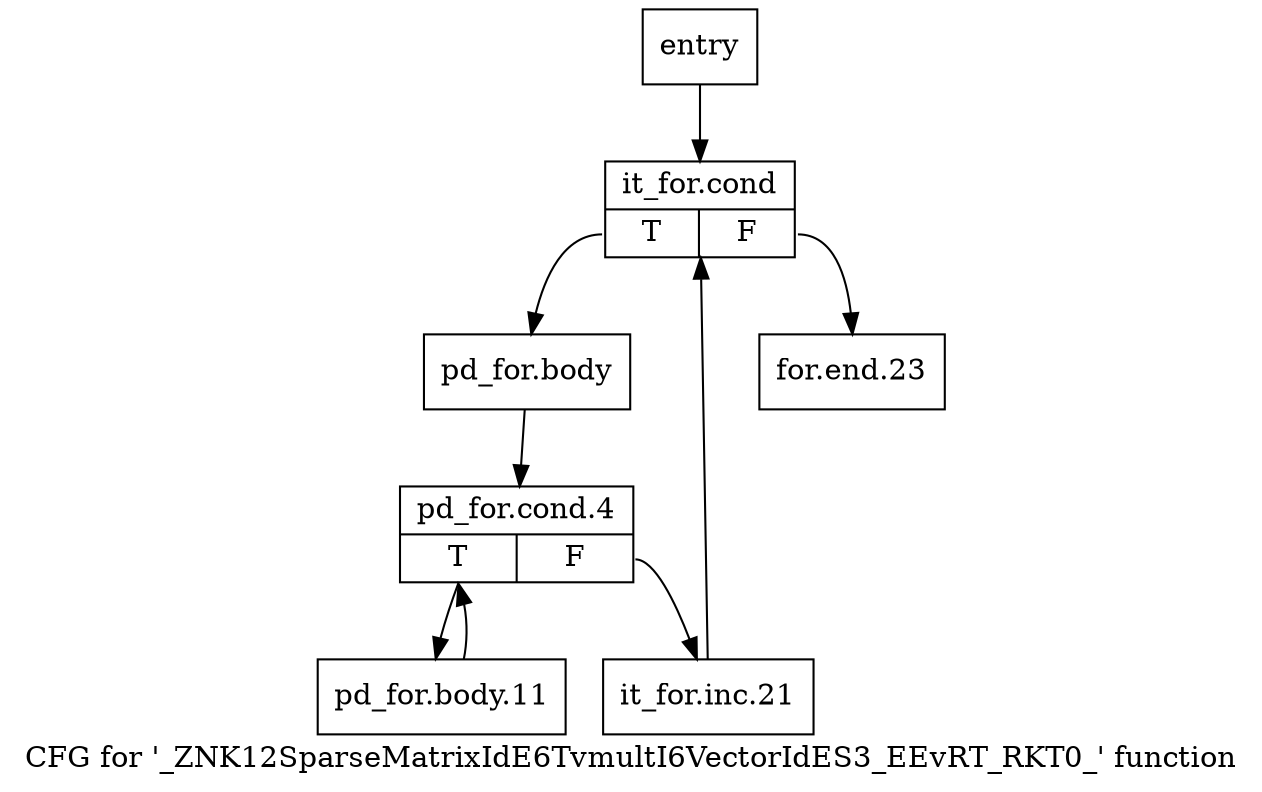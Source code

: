 digraph "CFG for '_ZNK12SparseMatrixIdE6TvmultI6VectorIdES3_EEvRT_RKT0_' function" {
	label="CFG for '_ZNK12SparseMatrixIdE6TvmultI6VectorIdES3_EEvRT_RKT0_' function";

	Node0x717f790 [shape=record,label="{entry}"];
	Node0x717f790 -> Node0x717f7e0;
	Node0x717f7e0 [shape=record,label="{it_for.cond|{<s0>T|<s1>F}}"];
	Node0x717f7e0:s0 -> Node0x717f830;
	Node0x717f7e0:s1 -> Node0x717f970;
	Node0x717f830 [shape=record,label="{pd_for.body}"];
	Node0x717f830 -> Node0x717f880;
	Node0x717f880 [shape=record,label="{pd_for.cond.4|{<s0>T|<s1>F}}"];
	Node0x717f880:s0 -> Node0x717f8d0;
	Node0x717f880:s1 -> Node0x717f920;
	Node0x717f8d0 [shape=record,label="{pd_for.body.11}"];
	Node0x717f8d0 -> Node0x717f880;
	Node0x717f920 [shape=record,label="{it_for.inc.21}"];
	Node0x717f920 -> Node0x717f7e0;
	Node0x717f970 [shape=record,label="{for.end.23}"];
}
